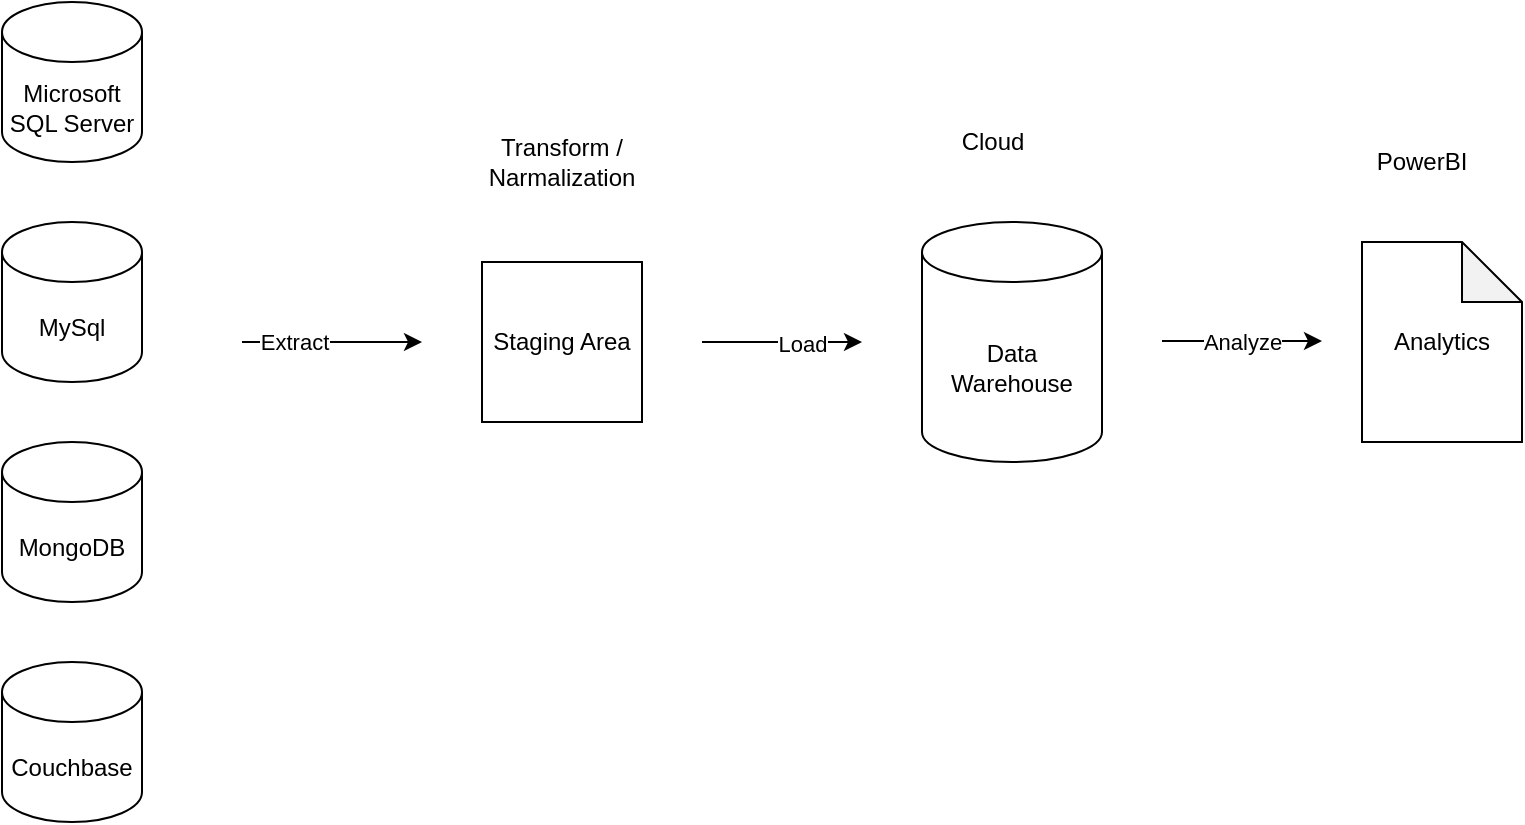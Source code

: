 <mxfile version="14.4.4" type="github">
  <diagram id="VuodknzAslncFI4TgPj1" name="Page-1">
    <mxGraphModel dx="868" dy="450" grid="1" gridSize="10" guides="1" tooltips="1" connect="1" arrows="1" fold="1" page="1" pageScale="1" pageWidth="850" pageHeight="1100" math="0" shadow="0">
      <root>
        <mxCell id="0" />
        <mxCell id="1" parent="0" />
        <mxCell id="hHBUbA6MrMZbCdPLhoby-1" value="Microsoft SQL Server" style="shape=cylinder3;whiteSpace=wrap;html=1;boundedLbl=1;backgroundOutline=1;size=15;" vertex="1" parent="1">
          <mxGeometry x="60" y="50" width="70" height="80" as="geometry" />
        </mxCell>
        <mxCell id="hHBUbA6MrMZbCdPLhoby-2" value="MySql" style="shape=cylinder3;whiteSpace=wrap;html=1;boundedLbl=1;backgroundOutline=1;size=15;" vertex="1" parent="1">
          <mxGeometry x="60" y="160" width="70" height="80" as="geometry" />
        </mxCell>
        <mxCell id="hHBUbA6MrMZbCdPLhoby-3" value="MongoDB" style="shape=cylinder3;whiteSpace=wrap;html=1;boundedLbl=1;backgroundOutline=1;size=15;" vertex="1" parent="1">
          <mxGeometry x="60" y="270" width="70" height="80" as="geometry" />
        </mxCell>
        <mxCell id="hHBUbA6MrMZbCdPLhoby-4" value="Couchbase" style="shape=cylinder3;whiteSpace=wrap;html=1;boundedLbl=1;backgroundOutline=1;size=15;" vertex="1" parent="1">
          <mxGeometry x="60" y="380" width="70" height="80" as="geometry" />
        </mxCell>
        <mxCell id="hHBUbA6MrMZbCdPLhoby-5" value="Staging Area" style="whiteSpace=wrap;html=1;aspect=fixed;" vertex="1" parent="1">
          <mxGeometry x="300" y="180" width="80" height="80" as="geometry" />
        </mxCell>
        <mxCell id="hHBUbA6MrMZbCdPLhoby-9" value="Extract" style="endArrow=classic;html=1;" edge="1" parent="1">
          <mxGeometry x="-0.429" relative="1" as="geometry">
            <mxPoint x="180" y="220" as="sourcePoint" />
            <mxPoint x="270" y="220" as="targetPoint" />
            <mxPoint as="offset" />
          </mxGeometry>
        </mxCell>
        <mxCell id="hHBUbA6MrMZbCdPLhoby-12" value="Transform / Narmalization" style="text;html=1;strokeColor=none;fillColor=none;align=center;verticalAlign=middle;whiteSpace=wrap;rounded=0;" vertex="1" parent="1">
          <mxGeometry x="320" y="120" width="40" height="20" as="geometry" />
        </mxCell>
        <mxCell id="hHBUbA6MrMZbCdPLhoby-13" value="Data Warehouse" style="shape=cylinder3;whiteSpace=wrap;html=1;boundedLbl=1;backgroundOutline=1;size=15;" vertex="1" parent="1">
          <mxGeometry x="520" y="160" width="90" height="120" as="geometry" />
        </mxCell>
        <mxCell id="hHBUbA6MrMZbCdPLhoby-14" value="Cloud" style="text;html=1;align=center;verticalAlign=middle;resizable=0;points=[];autosize=1;" vertex="1" parent="1">
          <mxGeometry x="530" y="110" width="50" height="20" as="geometry" />
        </mxCell>
        <mxCell id="hHBUbA6MrMZbCdPLhoby-15" value="" style="endArrow=classic;html=1;" edge="1" parent="1">
          <mxGeometry relative="1" as="geometry">
            <mxPoint x="410" y="220" as="sourcePoint" />
            <mxPoint x="490" y="220" as="targetPoint" />
          </mxGeometry>
        </mxCell>
        <mxCell id="hHBUbA6MrMZbCdPLhoby-16" value="Load" style="edgeLabel;resizable=0;html=1;align=center;verticalAlign=middle;" connectable="0" vertex="1" parent="hHBUbA6MrMZbCdPLhoby-15">
          <mxGeometry relative="1" as="geometry">
            <mxPoint x="10" y="0.5" as="offset" />
          </mxGeometry>
        </mxCell>
        <mxCell id="hHBUbA6MrMZbCdPLhoby-17" value="Analytics" style="shape=note;whiteSpace=wrap;html=1;backgroundOutline=1;darkOpacity=0.05;" vertex="1" parent="1">
          <mxGeometry x="740" y="170" width="80" height="100" as="geometry" />
        </mxCell>
        <mxCell id="hHBUbA6MrMZbCdPLhoby-18" value="Analyze" style="endArrow=classic;html=1;" edge="1" parent="1">
          <mxGeometry relative="1" as="geometry">
            <mxPoint x="640" y="219.5" as="sourcePoint" />
            <mxPoint x="720" y="219.5" as="targetPoint" />
          </mxGeometry>
        </mxCell>
        <mxCell id="hHBUbA6MrMZbCdPLhoby-19" value="Analyze" style="edgeLabel;resizable=0;html=1;align=center;verticalAlign=middle;" connectable="0" vertex="1" parent="hHBUbA6MrMZbCdPLhoby-18">
          <mxGeometry relative="1" as="geometry" />
        </mxCell>
        <mxCell id="hHBUbA6MrMZbCdPLhoby-22" value="PowerBI" style="text;html=1;strokeColor=none;fillColor=none;align=center;verticalAlign=middle;whiteSpace=wrap;rounded=0;" vertex="1" parent="1">
          <mxGeometry x="750" y="120" width="40" height="20" as="geometry" />
        </mxCell>
      </root>
    </mxGraphModel>
  </diagram>
</mxfile>
